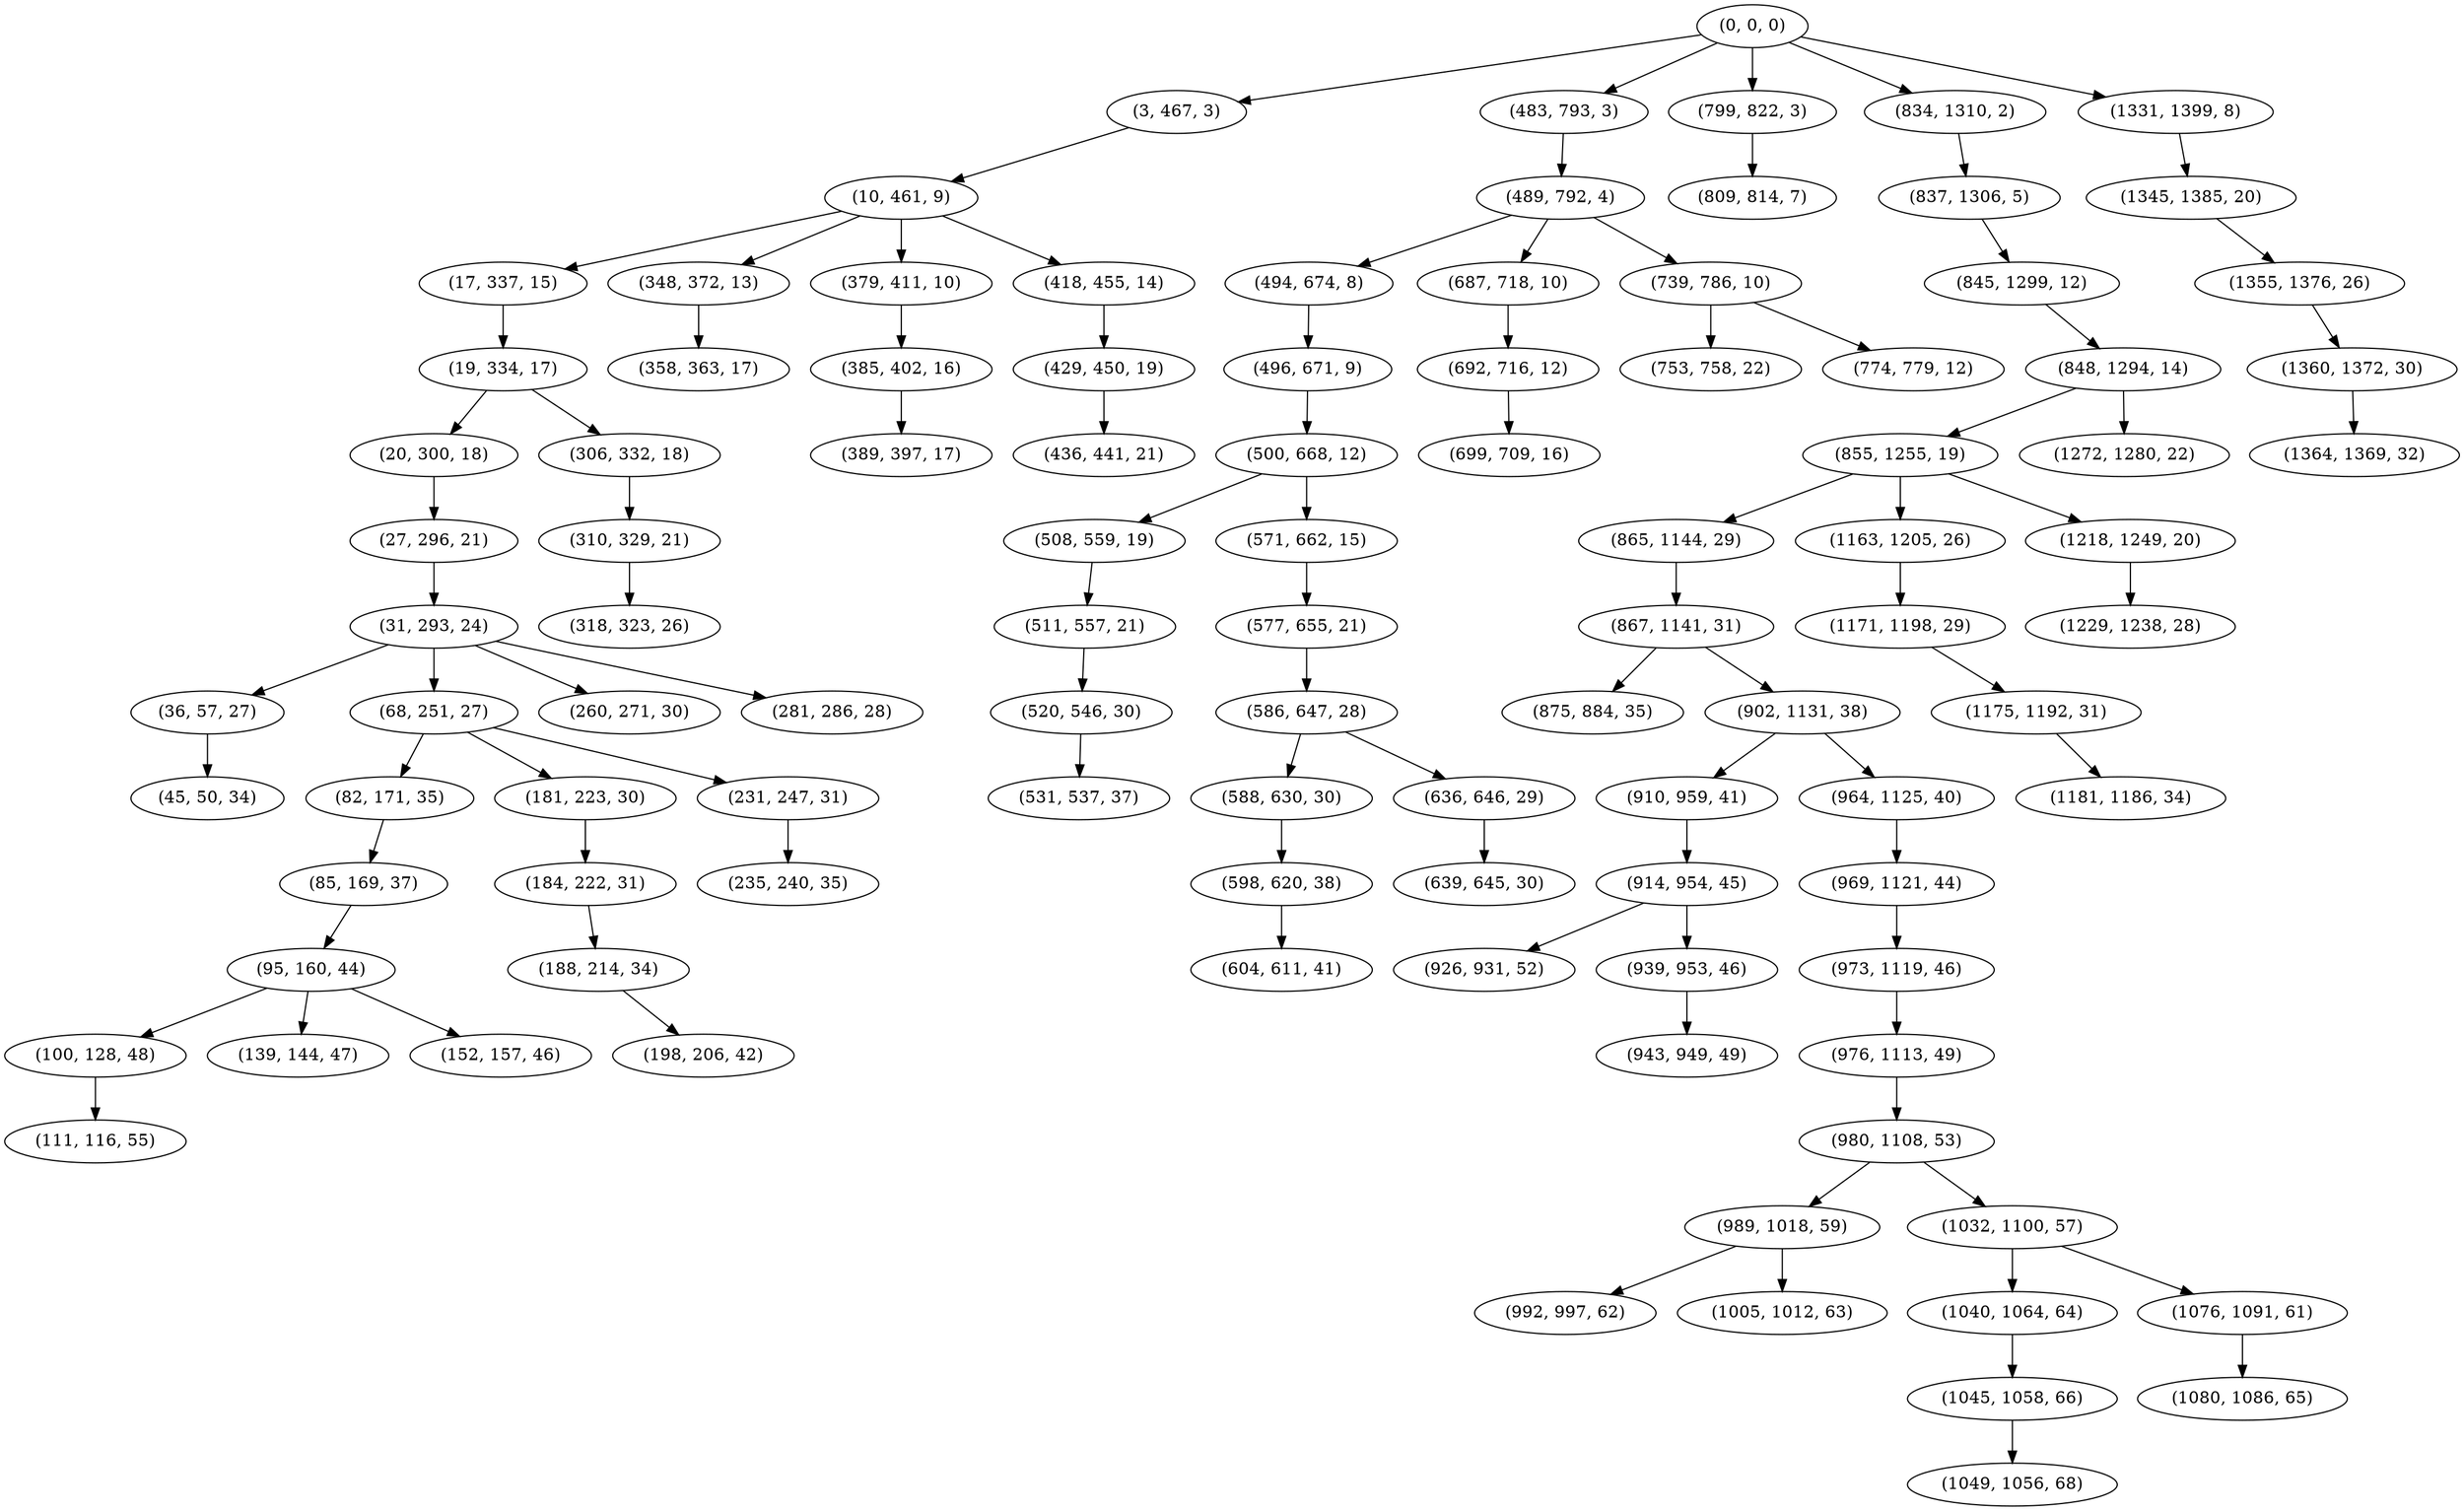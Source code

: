 digraph tree {
    "(0, 0, 0)";
    "(3, 467, 3)";
    "(10, 461, 9)";
    "(17, 337, 15)";
    "(19, 334, 17)";
    "(20, 300, 18)";
    "(27, 296, 21)";
    "(31, 293, 24)";
    "(36, 57, 27)";
    "(45, 50, 34)";
    "(68, 251, 27)";
    "(82, 171, 35)";
    "(85, 169, 37)";
    "(95, 160, 44)";
    "(100, 128, 48)";
    "(111, 116, 55)";
    "(139, 144, 47)";
    "(152, 157, 46)";
    "(181, 223, 30)";
    "(184, 222, 31)";
    "(188, 214, 34)";
    "(198, 206, 42)";
    "(231, 247, 31)";
    "(235, 240, 35)";
    "(260, 271, 30)";
    "(281, 286, 28)";
    "(306, 332, 18)";
    "(310, 329, 21)";
    "(318, 323, 26)";
    "(348, 372, 13)";
    "(358, 363, 17)";
    "(379, 411, 10)";
    "(385, 402, 16)";
    "(389, 397, 17)";
    "(418, 455, 14)";
    "(429, 450, 19)";
    "(436, 441, 21)";
    "(483, 793, 3)";
    "(489, 792, 4)";
    "(494, 674, 8)";
    "(496, 671, 9)";
    "(500, 668, 12)";
    "(508, 559, 19)";
    "(511, 557, 21)";
    "(520, 546, 30)";
    "(531, 537, 37)";
    "(571, 662, 15)";
    "(577, 655, 21)";
    "(586, 647, 28)";
    "(588, 630, 30)";
    "(598, 620, 38)";
    "(604, 611, 41)";
    "(636, 646, 29)";
    "(639, 645, 30)";
    "(687, 718, 10)";
    "(692, 716, 12)";
    "(699, 709, 16)";
    "(739, 786, 10)";
    "(753, 758, 22)";
    "(774, 779, 12)";
    "(799, 822, 3)";
    "(809, 814, 7)";
    "(834, 1310, 2)";
    "(837, 1306, 5)";
    "(845, 1299, 12)";
    "(848, 1294, 14)";
    "(855, 1255, 19)";
    "(865, 1144, 29)";
    "(867, 1141, 31)";
    "(875, 884, 35)";
    "(902, 1131, 38)";
    "(910, 959, 41)";
    "(914, 954, 45)";
    "(926, 931, 52)";
    "(939, 953, 46)";
    "(943, 949, 49)";
    "(964, 1125, 40)";
    "(969, 1121, 44)";
    "(973, 1119, 46)";
    "(976, 1113, 49)";
    "(980, 1108, 53)";
    "(989, 1018, 59)";
    "(992, 997, 62)";
    "(1005, 1012, 63)";
    "(1032, 1100, 57)";
    "(1040, 1064, 64)";
    "(1045, 1058, 66)";
    "(1049, 1056, 68)";
    "(1076, 1091, 61)";
    "(1080, 1086, 65)";
    "(1163, 1205, 26)";
    "(1171, 1198, 29)";
    "(1175, 1192, 31)";
    "(1181, 1186, 34)";
    "(1218, 1249, 20)";
    "(1229, 1238, 28)";
    "(1272, 1280, 22)";
    "(1331, 1399, 8)";
    "(1345, 1385, 20)";
    "(1355, 1376, 26)";
    "(1360, 1372, 30)";
    "(1364, 1369, 32)";
    "(0, 0, 0)" -> "(3, 467, 3)";
    "(0, 0, 0)" -> "(483, 793, 3)";
    "(0, 0, 0)" -> "(799, 822, 3)";
    "(0, 0, 0)" -> "(834, 1310, 2)";
    "(0, 0, 0)" -> "(1331, 1399, 8)";
    "(3, 467, 3)" -> "(10, 461, 9)";
    "(10, 461, 9)" -> "(17, 337, 15)";
    "(10, 461, 9)" -> "(348, 372, 13)";
    "(10, 461, 9)" -> "(379, 411, 10)";
    "(10, 461, 9)" -> "(418, 455, 14)";
    "(17, 337, 15)" -> "(19, 334, 17)";
    "(19, 334, 17)" -> "(20, 300, 18)";
    "(19, 334, 17)" -> "(306, 332, 18)";
    "(20, 300, 18)" -> "(27, 296, 21)";
    "(27, 296, 21)" -> "(31, 293, 24)";
    "(31, 293, 24)" -> "(36, 57, 27)";
    "(31, 293, 24)" -> "(68, 251, 27)";
    "(31, 293, 24)" -> "(260, 271, 30)";
    "(31, 293, 24)" -> "(281, 286, 28)";
    "(36, 57, 27)" -> "(45, 50, 34)";
    "(68, 251, 27)" -> "(82, 171, 35)";
    "(68, 251, 27)" -> "(181, 223, 30)";
    "(68, 251, 27)" -> "(231, 247, 31)";
    "(82, 171, 35)" -> "(85, 169, 37)";
    "(85, 169, 37)" -> "(95, 160, 44)";
    "(95, 160, 44)" -> "(100, 128, 48)";
    "(95, 160, 44)" -> "(139, 144, 47)";
    "(95, 160, 44)" -> "(152, 157, 46)";
    "(100, 128, 48)" -> "(111, 116, 55)";
    "(181, 223, 30)" -> "(184, 222, 31)";
    "(184, 222, 31)" -> "(188, 214, 34)";
    "(188, 214, 34)" -> "(198, 206, 42)";
    "(231, 247, 31)" -> "(235, 240, 35)";
    "(306, 332, 18)" -> "(310, 329, 21)";
    "(310, 329, 21)" -> "(318, 323, 26)";
    "(348, 372, 13)" -> "(358, 363, 17)";
    "(379, 411, 10)" -> "(385, 402, 16)";
    "(385, 402, 16)" -> "(389, 397, 17)";
    "(418, 455, 14)" -> "(429, 450, 19)";
    "(429, 450, 19)" -> "(436, 441, 21)";
    "(483, 793, 3)" -> "(489, 792, 4)";
    "(489, 792, 4)" -> "(494, 674, 8)";
    "(489, 792, 4)" -> "(687, 718, 10)";
    "(489, 792, 4)" -> "(739, 786, 10)";
    "(494, 674, 8)" -> "(496, 671, 9)";
    "(496, 671, 9)" -> "(500, 668, 12)";
    "(500, 668, 12)" -> "(508, 559, 19)";
    "(500, 668, 12)" -> "(571, 662, 15)";
    "(508, 559, 19)" -> "(511, 557, 21)";
    "(511, 557, 21)" -> "(520, 546, 30)";
    "(520, 546, 30)" -> "(531, 537, 37)";
    "(571, 662, 15)" -> "(577, 655, 21)";
    "(577, 655, 21)" -> "(586, 647, 28)";
    "(586, 647, 28)" -> "(588, 630, 30)";
    "(586, 647, 28)" -> "(636, 646, 29)";
    "(588, 630, 30)" -> "(598, 620, 38)";
    "(598, 620, 38)" -> "(604, 611, 41)";
    "(636, 646, 29)" -> "(639, 645, 30)";
    "(687, 718, 10)" -> "(692, 716, 12)";
    "(692, 716, 12)" -> "(699, 709, 16)";
    "(739, 786, 10)" -> "(753, 758, 22)";
    "(739, 786, 10)" -> "(774, 779, 12)";
    "(799, 822, 3)" -> "(809, 814, 7)";
    "(834, 1310, 2)" -> "(837, 1306, 5)";
    "(837, 1306, 5)" -> "(845, 1299, 12)";
    "(845, 1299, 12)" -> "(848, 1294, 14)";
    "(848, 1294, 14)" -> "(855, 1255, 19)";
    "(848, 1294, 14)" -> "(1272, 1280, 22)";
    "(855, 1255, 19)" -> "(865, 1144, 29)";
    "(855, 1255, 19)" -> "(1163, 1205, 26)";
    "(855, 1255, 19)" -> "(1218, 1249, 20)";
    "(865, 1144, 29)" -> "(867, 1141, 31)";
    "(867, 1141, 31)" -> "(875, 884, 35)";
    "(867, 1141, 31)" -> "(902, 1131, 38)";
    "(902, 1131, 38)" -> "(910, 959, 41)";
    "(902, 1131, 38)" -> "(964, 1125, 40)";
    "(910, 959, 41)" -> "(914, 954, 45)";
    "(914, 954, 45)" -> "(926, 931, 52)";
    "(914, 954, 45)" -> "(939, 953, 46)";
    "(939, 953, 46)" -> "(943, 949, 49)";
    "(964, 1125, 40)" -> "(969, 1121, 44)";
    "(969, 1121, 44)" -> "(973, 1119, 46)";
    "(973, 1119, 46)" -> "(976, 1113, 49)";
    "(976, 1113, 49)" -> "(980, 1108, 53)";
    "(980, 1108, 53)" -> "(989, 1018, 59)";
    "(980, 1108, 53)" -> "(1032, 1100, 57)";
    "(989, 1018, 59)" -> "(992, 997, 62)";
    "(989, 1018, 59)" -> "(1005, 1012, 63)";
    "(1032, 1100, 57)" -> "(1040, 1064, 64)";
    "(1032, 1100, 57)" -> "(1076, 1091, 61)";
    "(1040, 1064, 64)" -> "(1045, 1058, 66)";
    "(1045, 1058, 66)" -> "(1049, 1056, 68)";
    "(1076, 1091, 61)" -> "(1080, 1086, 65)";
    "(1163, 1205, 26)" -> "(1171, 1198, 29)";
    "(1171, 1198, 29)" -> "(1175, 1192, 31)";
    "(1175, 1192, 31)" -> "(1181, 1186, 34)";
    "(1218, 1249, 20)" -> "(1229, 1238, 28)";
    "(1331, 1399, 8)" -> "(1345, 1385, 20)";
    "(1345, 1385, 20)" -> "(1355, 1376, 26)";
    "(1355, 1376, 26)" -> "(1360, 1372, 30)";
    "(1360, 1372, 30)" -> "(1364, 1369, 32)";
}
